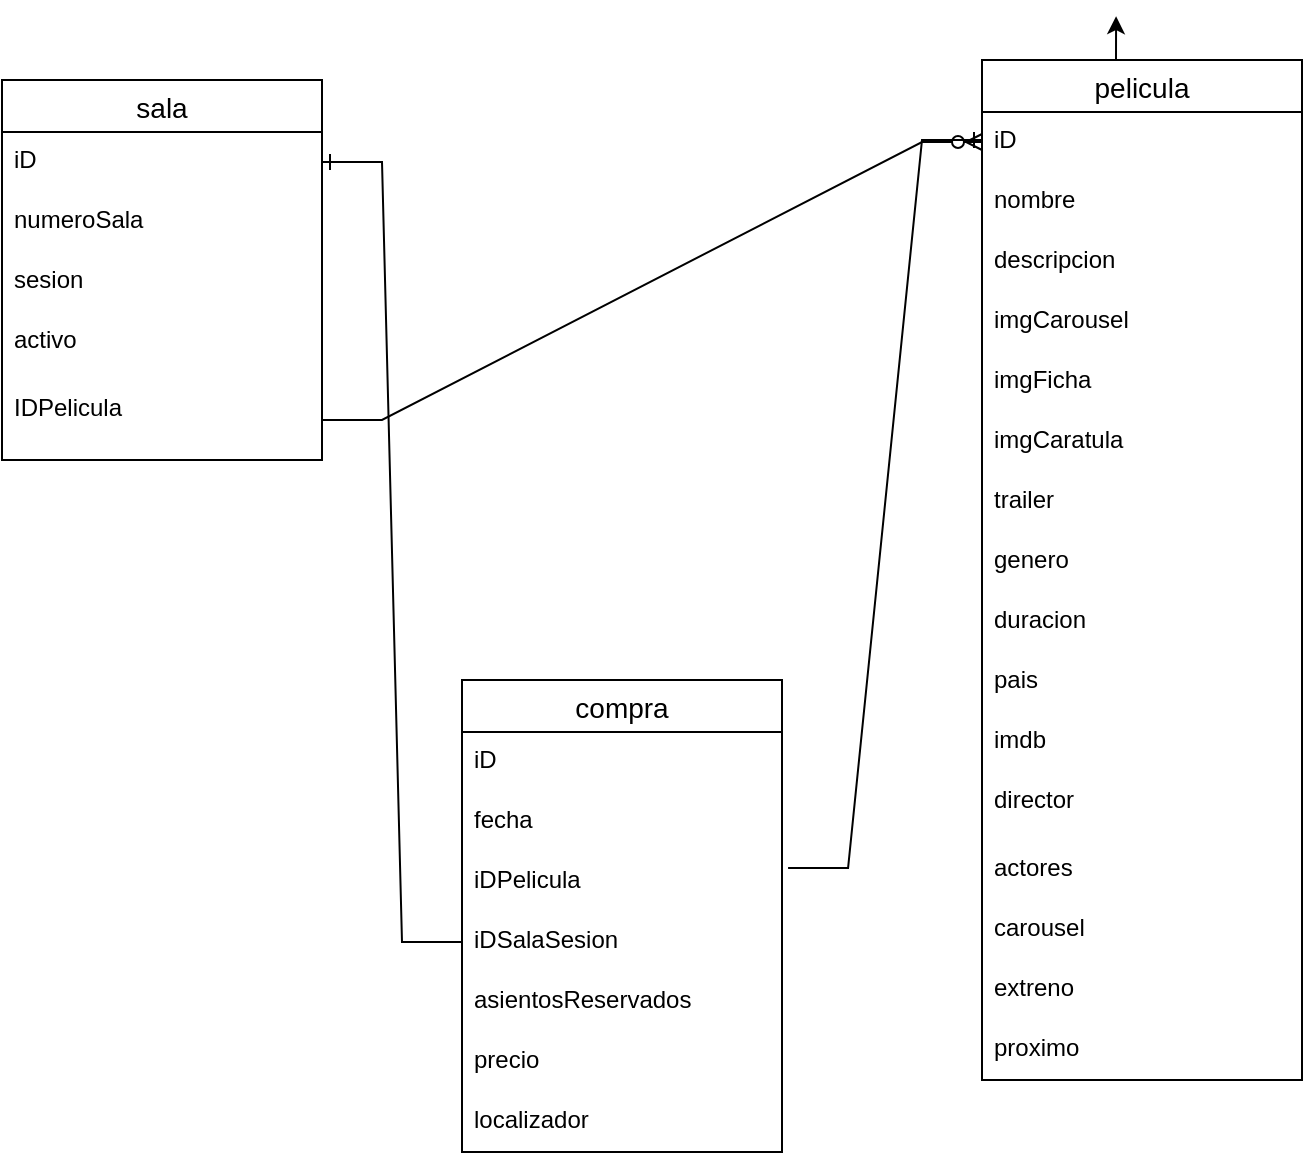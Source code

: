 <mxfile version="16.6.2" type="github">
  <diagram id="Q_jqE94igwzXDjuvf4ED" name="Page-1">
    <mxGraphModel dx="1038" dy="539" grid="1" gridSize="10" guides="1" tooltips="1" connect="1" arrows="1" fold="1" page="1" pageScale="1" pageWidth="827" pageHeight="1169" math="0" shadow="0">
      <root>
        <mxCell id="0" />
        <mxCell id="1" parent="0" />
        <mxCell id="hGRi_Gu1D4DBG-5s0eFH-2" value="sala" style="swimlane;fontStyle=0;childLayout=stackLayout;horizontal=1;startSize=26;horizontalStack=0;resizeParent=1;resizeParentMax=0;resizeLast=0;collapsible=1;marginBottom=0;align=center;fontSize=14;" parent="1" vertex="1">
          <mxGeometry x="80" y="60" width="160" height="190" as="geometry" />
        </mxCell>
        <mxCell id="hGRi_Gu1D4DBG-5s0eFH-3" value="iD" style="text;strokeColor=none;fillColor=none;spacingLeft=4;spacingRight=4;overflow=hidden;rotatable=0;points=[[0,0.5],[1,0.5]];portConstraint=eastwest;fontSize=12;" parent="hGRi_Gu1D4DBG-5s0eFH-2" vertex="1">
          <mxGeometry y="26" width="160" height="30" as="geometry" />
        </mxCell>
        <mxCell id="hGRi_Gu1D4DBG-5s0eFH-4" value="numeroSala" style="text;strokeColor=none;fillColor=none;spacingLeft=4;spacingRight=4;overflow=hidden;rotatable=0;points=[[0,0.5],[1,0.5]];portConstraint=eastwest;fontSize=12;" parent="hGRi_Gu1D4DBG-5s0eFH-2" vertex="1">
          <mxGeometry y="56" width="160" height="30" as="geometry" />
        </mxCell>
        <mxCell id="jcHIxfB2WDFoWQCIQ4uE-21" value="sesion" style="text;strokeColor=none;fillColor=none;spacingLeft=4;spacingRight=4;overflow=hidden;rotatable=0;points=[[0,0.5],[1,0.5]];portConstraint=eastwest;fontSize=12;" parent="hGRi_Gu1D4DBG-5s0eFH-2" vertex="1">
          <mxGeometry y="86" width="160" height="30" as="geometry" />
        </mxCell>
        <mxCell id="hGRi_Gu1D4DBG-5s0eFH-5" value="activo" style="text;strokeColor=none;fillColor=none;spacingLeft=4;spacingRight=4;overflow=hidden;rotatable=0;points=[[0,0.5],[1,0.5]];portConstraint=eastwest;fontSize=12;" parent="hGRi_Gu1D4DBG-5s0eFH-2" vertex="1">
          <mxGeometry y="116" width="160" height="34" as="geometry" />
        </mxCell>
        <mxCell id="jcHIxfB2WDFoWQCIQ4uE-22" value="IDPelicula" style="text;strokeColor=none;fillColor=none;spacingLeft=4;spacingRight=4;overflow=hidden;rotatable=0;points=[[0,0.5],[1,0.5]];portConstraint=eastwest;fontSize=12;" parent="hGRi_Gu1D4DBG-5s0eFH-2" vertex="1">
          <mxGeometry y="150" width="160" height="40" as="geometry" />
        </mxCell>
        <mxCell id="jcHIxfB2WDFoWQCIQ4uE-1" value="pelicula" style="swimlane;fontStyle=0;childLayout=stackLayout;horizontal=1;startSize=26;horizontalStack=0;resizeParent=1;resizeParentMax=0;resizeLast=0;collapsible=1;marginBottom=0;align=center;fontSize=14;" parent="1" vertex="1">
          <mxGeometry x="570" y="50" width="160" height="510" as="geometry" />
        </mxCell>
        <mxCell id="jcHIxfB2WDFoWQCIQ4uE-2" value="iD" style="text;strokeColor=none;fillColor=none;spacingLeft=4;spacingRight=4;overflow=hidden;rotatable=0;points=[[0,0.5],[1,0.5]];portConstraint=eastwest;fontSize=12;" parent="jcHIxfB2WDFoWQCIQ4uE-1" vertex="1">
          <mxGeometry y="26" width="160" height="30" as="geometry" />
        </mxCell>
        <mxCell id="jcHIxfB2WDFoWQCIQ4uE-3" value="nombre" style="text;strokeColor=none;fillColor=none;spacingLeft=4;spacingRight=4;overflow=hidden;rotatable=0;points=[[0,0.5],[1,0.5]];portConstraint=eastwest;fontSize=12;" parent="jcHIxfB2WDFoWQCIQ4uE-1" vertex="1">
          <mxGeometry y="56" width="160" height="30" as="geometry" />
        </mxCell>
        <mxCell id="jcHIxfB2WDFoWQCIQ4uE-6" value="descripcion" style="text;strokeColor=none;fillColor=none;spacingLeft=4;spacingRight=4;overflow=hidden;rotatable=0;points=[[0,0.5],[1,0.5]];portConstraint=eastwest;fontSize=12;" parent="jcHIxfB2WDFoWQCIQ4uE-1" vertex="1">
          <mxGeometry y="86" width="160" height="30" as="geometry" />
        </mxCell>
        <mxCell id="jcHIxfB2WDFoWQCIQ4uE-7" value="imgCarousel" style="text;strokeColor=none;fillColor=none;spacingLeft=4;spacingRight=4;overflow=hidden;rotatable=0;points=[[0,0.5],[1,0.5]];portConstraint=eastwest;fontSize=12;" parent="jcHIxfB2WDFoWQCIQ4uE-1" vertex="1">
          <mxGeometry y="116" width="160" height="30" as="geometry" />
        </mxCell>
        <mxCell id="jcHIxfB2WDFoWQCIQ4uE-8" value="imgFicha" style="text;strokeColor=none;fillColor=none;spacingLeft=4;spacingRight=4;overflow=hidden;rotatable=0;points=[[0,0.5],[1,0.5]];portConstraint=eastwest;fontSize=12;" parent="jcHIxfB2WDFoWQCIQ4uE-1" vertex="1">
          <mxGeometry y="146" width="160" height="30" as="geometry" />
        </mxCell>
        <mxCell id="jcHIxfB2WDFoWQCIQ4uE-9" value="imgCaratula" style="text;strokeColor=none;fillColor=none;spacingLeft=4;spacingRight=4;overflow=hidden;rotatable=0;points=[[0,0.5],[1,0.5]];portConstraint=eastwest;fontSize=12;" parent="jcHIxfB2WDFoWQCIQ4uE-1" vertex="1">
          <mxGeometry y="176" width="160" height="30" as="geometry" />
        </mxCell>
        <mxCell id="jcHIxfB2WDFoWQCIQ4uE-10" value="trailer" style="text;strokeColor=none;fillColor=none;spacingLeft=4;spacingRight=4;overflow=hidden;rotatable=0;points=[[0,0.5],[1,0.5]];portConstraint=eastwest;fontSize=12;" parent="jcHIxfB2WDFoWQCIQ4uE-1" vertex="1">
          <mxGeometry y="206" width="160" height="30" as="geometry" />
        </mxCell>
        <mxCell id="jcHIxfB2WDFoWQCIQ4uE-11" value="genero" style="text;strokeColor=none;fillColor=none;spacingLeft=4;spacingRight=4;overflow=hidden;rotatable=0;points=[[0,0.5],[1,0.5]];portConstraint=eastwest;fontSize=12;" parent="jcHIxfB2WDFoWQCIQ4uE-1" vertex="1">
          <mxGeometry y="236" width="160" height="30" as="geometry" />
        </mxCell>
        <mxCell id="jcHIxfB2WDFoWQCIQ4uE-12" value="duracion" style="text;strokeColor=none;fillColor=none;spacingLeft=4;spacingRight=4;overflow=hidden;rotatable=0;points=[[0,0.5],[1,0.5]];portConstraint=eastwest;fontSize=12;" parent="jcHIxfB2WDFoWQCIQ4uE-1" vertex="1">
          <mxGeometry y="266" width="160" height="30" as="geometry" />
        </mxCell>
        <mxCell id="jcHIxfB2WDFoWQCIQ4uE-13" value="pais" style="text;strokeColor=none;fillColor=none;spacingLeft=4;spacingRight=4;overflow=hidden;rotatable=0;points=[[0,0.5],[1,0.5]];portConstraint=eastwest;fontSize=12;" parent="jcHIxfB2WDFoWQCIQ4uE-1" vertex="1">
          <mxGeometry y="296" width="160" height="30" as="geometry" />
        </mxCell>
        <mxCell id="jcHIxfB2WDFoWQCIQ4uE-14" value="imdb" style="text;strokeColor=none;fillColor=none;spacingLeft=4;spacingRight=4;overflow=hidden;rotatable=0;points=[[0,0.5],[1,0.5]];portConstraint=eastwest;fontSize=12;" parent="jcHIxfB2WDFoWQCIQ4uE-1" vertex="1">
          <mxGeometry y="326" width="160" height="30" as="geometry" />
        </mxCell>
        <mxCell id="jcHIxfB2WDFoWQCIQ4uE-4" value="director" style="text;strokeColor=none;fillColor=none;spacingLeft=4;spacingRight=4;overflow=hidden;rotatable=0;points=[[0,0.5],[1,0.5]];portConstraint=eastwest;fontSize=12;" parent="jcHIxfB2WDFoWQCIQ4uE-1" vertex="1">
          <mxGeometry y="356" width="160" height="34" as="geometry" />
        </mxCell>
        <mxCell id="Fx_kIBCceIlLvwfqWIlJ-2" value="actores" style="text;strokeColor=none;fillColor=none;spacingLeft=4;spacingRight=4;overflow=hidden;rotatable=0;points=[[0,0.5],[1,0.5]];portConstraint=eastwest;fontSize=12;" parent="jcHIxfB2WDFoWQCIQ4uE-1" vertex="1">
          <mxGeometry y="390" width="160" height="30" as="geometry" />
        </mxCell>
        <mxCell id="Fx_kIBCceIlLvwfqWIlJ-3" value="carousel" style="text;strokeColor=none;fillColor=none;spacingLeft=4;spacingRight=4;overflow=hidden;rotatable=0;points=[[0,0.5],[1,0.5]];portConstraint=eastwest;fontSize=12;" parent="jcHIxfB2WDFoWQCIQ4uE-1" vertex="1">
          <mxGeometry y="420" width="160" height="30" as="geometry" />
        </mxCell>
        <mxCell id="GWtbGV7vJoHQ4JvVPV5j-1" value="extreno" style="text;strokeColor=none;fillColor=none;spacingLeft=4;spacingRight=4;overflow=hidden;rotatable=0;points=[[0,0.5],[1,0.5]];portConstraint=eastwest;fontSize=12;" vertex="1" parent="jcHIxfB2WDFoWQCIQ4uE-1">
          <mxGeometry y="450" width="160" height="30" as="geometry" />
        </mxCell>
        <mxCell id="GWtbGV7vJoHQ4JvVPV5j-2" value="proximo" style="text;strokeColor=none;fillColor=none;spacingLeft=4;spacingRight=4;overflow=hidden;rotatable=0;points=[[0,0.5],[1,0.5]];portConstraint=eastwest;fontSize=12;" vertex="1" parent="jcHIxfB2WDFoWQCIQ4uE-1">
          <mxGeometry y="480" width="160" height="30" as="geometry" />
        </mxCell>
        <mxCell id="jcHIxfB2WDFoWQCIQ4uE-5" style="edgeStyle=orthogonalEdgeStyle;rounded=0;orthogonalLoop=1;jettySize=auto;html=1;exitX=0.5;exitY=0;exitDx=0;exitDy=0;entryX=0.419;entryY=-0.043;entryDx=0;entryDy=0;entryPerimeter=0;" parent="1" source="jcHIxfB2WDFoWQCIQ4uE-1" target="jcHIxfB2WDFoWQCIQ4uE-1" edge="1">
          <mxGeometry relative="1" as="geometry" />
        </mxCell>
        <mxCell id="jcHIxfB2WDFoWQCIQ4uE-23" value="" style="edgeStyle=entityRelationEdgeStyle;fontSize=12;html=1;endArrow=ERzeroToMany;endFill=1;rounded=0;exitX=1;exitY=0.5;exitDx=0;exitDy=0;entryX=0;entryY=0.5;entryDx=0;entryDy=0;" parent="1" source="jcHIxfB2WDFoWQCIQ4uE-22" target="jcHIxfB2WDFoWQCIQ4uE-2" edge="1">
          <mxGeometry width="100" height="100" relative="1" as="geometry">
            <mxPoint x="360" y="310" as="sourcePoint" />
            <mxPoint x="460" y="210" as="targetPoint" />
          </mxGeometry>
        </mxCell>
        <mxCell id="jcHIxfB2WDFoWQCIQ4uE-25" value="compra" style="swimlane;fontStyle=0;childLayout=stackLayout;horizontal=1;startSize=26;horizontalStack=0;resizeParent=1;resizeParentMax=0;resizeLast=0;collapsible=1;marginBottom=0;align=center;fontSize=14;" parent="1" vertex="1">
          <mxGeometry x="310" y="360" width="160" height="236" as="geometry" />
        </mxCell>
        <mxCell id="jcHIxfB2WDFoWQCIQ4uE-26" value="iD" style="text;strokeColor=none;fillColor=none;spacingLeft=4;spacingRight=4;overflow=hidden;rotatable=0;points=[[0,0.5],[1,0.5]];portConstraint=eastwest;fontSize=12;" parent="jcHIxfB2WDFoWQCIQ4uE-25" vertex="1">
          <mxGeometry y="26" width="160" height="30" as="geometry" />
        </mxCell>
        <mxCell id="jcHIxfB2WDFoWQCIQ4uE-27" value="fecha" style="text;strokeColor=none;fillColor=none;spacingLeft=4;spacingRight=4;overflow=hidden;rotatable=0;points=[[0,0.5],[1,0.5]];portConstraint=eastwest;fontSize=12;" parent="jcHIxfB2WDFoWQCIQ4uE-25" vertex="1">
          <mxGeometry y="56" width="160" height="30" as="geometry" />
        </mxCell>
        <mxCell id="jcHIxfB2WDFoWQCIQ4uE-28" value="iDPelicula" style="text;strokeColor=none;fillColor=none;spacingLeft=4;spacingRight=4;overflow=hidden;rotatable=0;points=[[0,0.5],[1,0.5]];portConstraint=eastwest;fontSize=12;" parent="jcHIxfB2WDFoWQCIQ4uE-25" vertex="1">
          <mxGeometry y="86" width="160" height="30" as="geometry" />
        </mxCell>
        <mxCell id="jcHIxfB2WDFoWQCIQ4uE-29" value="iDSalaSesion" style="text;strokeColor=none;fillColor=none;spacingLeft=4;spacingRight=4;overflow=hidden;rotatable=0;points=[[0,0.5],[1,0.5]];portConstraint=eastwest;fontSize=12;" parent="jcHIxfB2WDFoWQCIQ4uE-25" vertex="1">
          <mxGeometry y="116" width="160" height="30" as="geometry" />
        </mxCell>
        <mxCell id="jcHIxfB2WDFoWQCIQ4uE-30" value="asientosReservados" style="text;strokeColor=none;fillColor=none;spacingLeft=4;spacingRight=4;overflow=hidden;rotatable=0;points=[[0,0.5],[1,0.5]];portConstraint=eastwest;fontSize=12;" parent="jcHIxfB2WDFoWQCIQ4uE-25" vertex="1">
          <mxGeometry y="146" width="160" height="30" as="geometry" />
        </mxCell>
        <mxCell id="jcHIxfB2WDFoWQCIQ4uE-31" value="precio" style="text;strokeColor=none;fillColor=none;spacingLeft=4;spacingRight=4;overflow=hidden;rotatable=0;points=[[0,0.5],[1,0.5]];portConstraint=eastwest;fontSize=12;" parent="jcHIxfB2WDFoWQCIQ4uE-25" vertex="1">
          <mxGeometry y="176" width="160" height="30" as="geometry" />
        </mxCell>
        <mxCell id="JhQKROgqUDxLqqzrCk25-1" value="localizador" style="text;strokeColor=none;fillColor=none;spacingLeft=4;spacingRight=4;overflow=hidden;rotatable=0;points=[[0,0.5],[1,0.5]];portConstraint=eastwest;fontSize=12;" parent="jcHIxfB2WDFoWQCIQ4uE-25" vertex="1">
          <mxGeometry y="206" width="160" height="30" as="geometry" />
        </mxCell>
        <mxCell id="jcHIxfB2WDFoWQCIQ4uE-38" value="" style="edgeStyle=entityRelationEdgeStyle;fontSize=12;html=1;endArrow=ERone;endFill=1;rounded=0;exitX=1.019;exitY=0.267;exitDx=0;exitDy=0;exitPerimeter=0;" parent="1" source="jcHIxfB2WDFoWQCIQ4uE-28" edge="1">
          <mxGeometry width="100" height="100" relative="1" as="geometry">
            <mxPoint x="360" y="460" as="sourcePoint" />
            <mxPoint x="570" y="90" as="targetPoint" />
          </mxGeometry>
        </mxCell>
        <mxCell id="jcHIxfB2WDFoWQCIQ4uE-39" value="" style="edgeStyle=entityRelationEdgeStyle;fontSize=12;html=1;endArrow=ERone;endFill=1;rounded=0;" parent="1" source="jcHIxfB2WDFoWQCIQ4uE-29" target="hGRi_Gu1D4DBG-5s0eFH-3" edge="1">
          <mxGeometry width="100" height="100" relative="1" as="geometry">
            <mxPoint x="360" y="460" as="sourcePoint" />
            <mxPoint x="460" y="360" as="targetPoint" />
          </mxGeometry>
        </mxCell>
      </root>
    </mxGraphModel>
  </diagram>
</mxfile>
